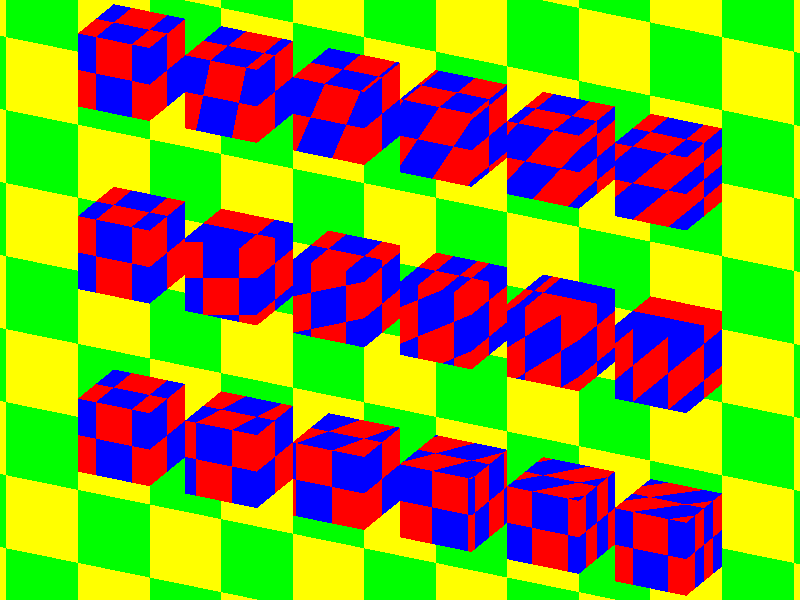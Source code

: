 // Persistence Of Vision raytracer version 3.0 sample file.
// Persistence Of Vision raytracer version 3.0 sample file.
// This scenes shows how to do shear with the matrix transformation.

#version 3.0
global_settings { assumed_gamma 2.2 }

#include "colors.inc"

#declare Col1 = -7.5
#declare Col2 = -4.5
#declare Col3 = -1.5
#declare Col4 = +1.5
#declare Col5 = +4.5
#declare Col6 = +7.5

#declare Row1 =  5
#declare Row2 =  0
#declare Row3 = -5

camera {
  orthographic
  location <25, 25, -50>
  right 15 * 4/3 *x
  up 15 * y
  look_at  <0, 0, 0>
}

light_source { <200, 200, -200> color rgb <1,1,1> }

//
// Use aloved famous raytrace green/yellow checkered wall
//

plane { z, 2
   pigment {
      checker colour Yellow colour Green
      scale 2
   }
   finish {
      ambient 0.2
      diffuse 0.8
   }
}

//
// Declare object to use.
//

#declare Thing = box { -1, 1 pigment { color Red } }

//
// Declare basic texture.
//

#declare Texture = texture {
  pigment {
    checker colour Red colour Blue
    scale 1
  }
  finish {
    ambient 0.2
    diffuse 0.8
  }
}

//
// Define textures sheared in positive x direction.
//

#declare Texture01 = texture {
  Texture
  matrix <  1,  0,  0,   
            0,  1,  0,    
            0,  0,  1,    
            0,  0,  0 >
}

#declare Texture02 = texture {
  Texture
  matrix <   1,  0,  0,   
           0.2,  1,  0,    
             0,  0,  1,    
             0,  0,  0 >
}

#declare Texture03 = texture {
  Texture
  matrix <   1,  0,  0,   
           0.4,  1,  0,    
             0,  0,  1,    
             0,  0,  0 >
}

#declare Texture04 = texture {
  Texture
  matrix <   1,  0,  0,   
           0.6,  1,  0,    
             0,  0,  1,    
             0,  0,  0 >
}

#declare Texture05 = texture {
  Texture
  matrix <   1,  0,  0,   
           0.8,  1,  0,    
             0,  0,  1,    
             0,  0,  0 >
}

#declare Texture06 = texture {
  Texture
  matrix <   1,  0,  0,   
             1,  1,  0,    
             0,  0,  1,    
             0,  0,  0 >
}

//
// Define textures sheared in positive y direction.
//

#declare Texture07 = texture {
  Texture
  matrix <  1,   0,  0,   
            0,   1,  0,    
            0,   0,  1,    
            0,   0,  0 >
}

#declare Texture08 = texture {
  Texture
  matrix <  1, 0.2,  0,   
            0,   1,  0,    
            0,   0,  1,    
            0,   0,  0 >
}

#declare Texture09 = texture {
  Texture
  matrix <  1, 0.4,  0,   
            0,   1,  0,    
            0,   0,  1,    
            0,   0,  0 >
}

#declare Texture10 = texture {
  Texture
  matrix <  1, 0.6,  0,   
            0,   1,  0,    
            0,   0,  1,    
            0,   0,  0 >
}

#declare Texture11 = texture {
  Texture
  matrix <  1, 0.8,  0,   
            0,   1,  0,    
            0,   0,  1,    
            0,   0,  0 >
}

#declare Texture12 = texture {
  Texture
  matrix <  1,   1,  0,   
            0,   1,  0,    
            0,   0,  1,    
            0,   0,  0 >
}

//
// Define textures sheared in positive z direction.
//

#declare Texture13 = texture {
  Texture
  matrix <   1,  0,  0,   
             0,  1,  0,    
             0,  0,  1,    
             0,  0,  0 >
}

#declare Texture14 = texture {
  Texture
  matrix <   1,  0,  0,   
             0,  1,  0,    
           0.2,  0,  1,    
             0,  0,  0 >
}

#declare Texture15 = texture {
  Texture
  matrix <   1,  0,  0,   
             0,  1,  0,    
           0.4,  0,  1,    
             0,  0,  0 >
}

#declare Texture16 = texture {
  Texture
  matrix <   1,  0,  0,   
             0,  1,  0,    
           0.6,  0,  1,    
             0,  0,  0 >
}

#declare Texture17 = texture {
  Texture
  matrix <   1,  0,  0,   
             0,  1,  0,    
           0.8,  0,  1,    
             0,  0,  0 >
}

#declare Texture18 = texture {
  Texture
  matrix <   1,  0,  0,   
             0,  1,  0,    
             1,  0,  1,    
             0,  0,  0 >
}

object { Thing translate <Col1, Row1, 0> texture { Texture01 } }

object { Thing translate <Col2, Row1, 0> texture { Texture02 } }

object { Thing translate <Col3, Row1, 0> texture { Texture03 } }

object { Thing translate <Col4, Row1, 0> texture { Texture04 } }

object { Thing translate <Col5, Row1, 0> texture { Texture05 } }

object { Thing translate <Col6, Row1, 0> texture { Texture06 } }

object { Thing translate <Col1, Row2, 0> texture { Texture07 } }

object { Thing translate <Col2, Row2, 0> texture { Texture08 } }

object { Thing translate <Col3, Row2, 0> texture { Texture09 } }

object { Thing translate <Col4, Row2, 0> texture { Texture10 } }

object { Thing translate <Col5, Row2, 0> texture { Texture11 } }

object { Thing translate <Col6, Row2, 0> texture { Texture12 } }

object { Thing translate <Col1, Row3, 0> texture { Texture13 } }

object { Thing translate <Col2, Row3, 0> texture { Texture14 } }

object { Thing translate <Col3, Row3, 0> texture { Texture15 } }

object { Thing translate <Col4, Row3, 0> texture { Texture16 } }

object { Thing translate <Col5, Row3, 0> texture { Texture17 } }

object { Thing translate <Col6, Row3, 0> texture { Texture18 } }

